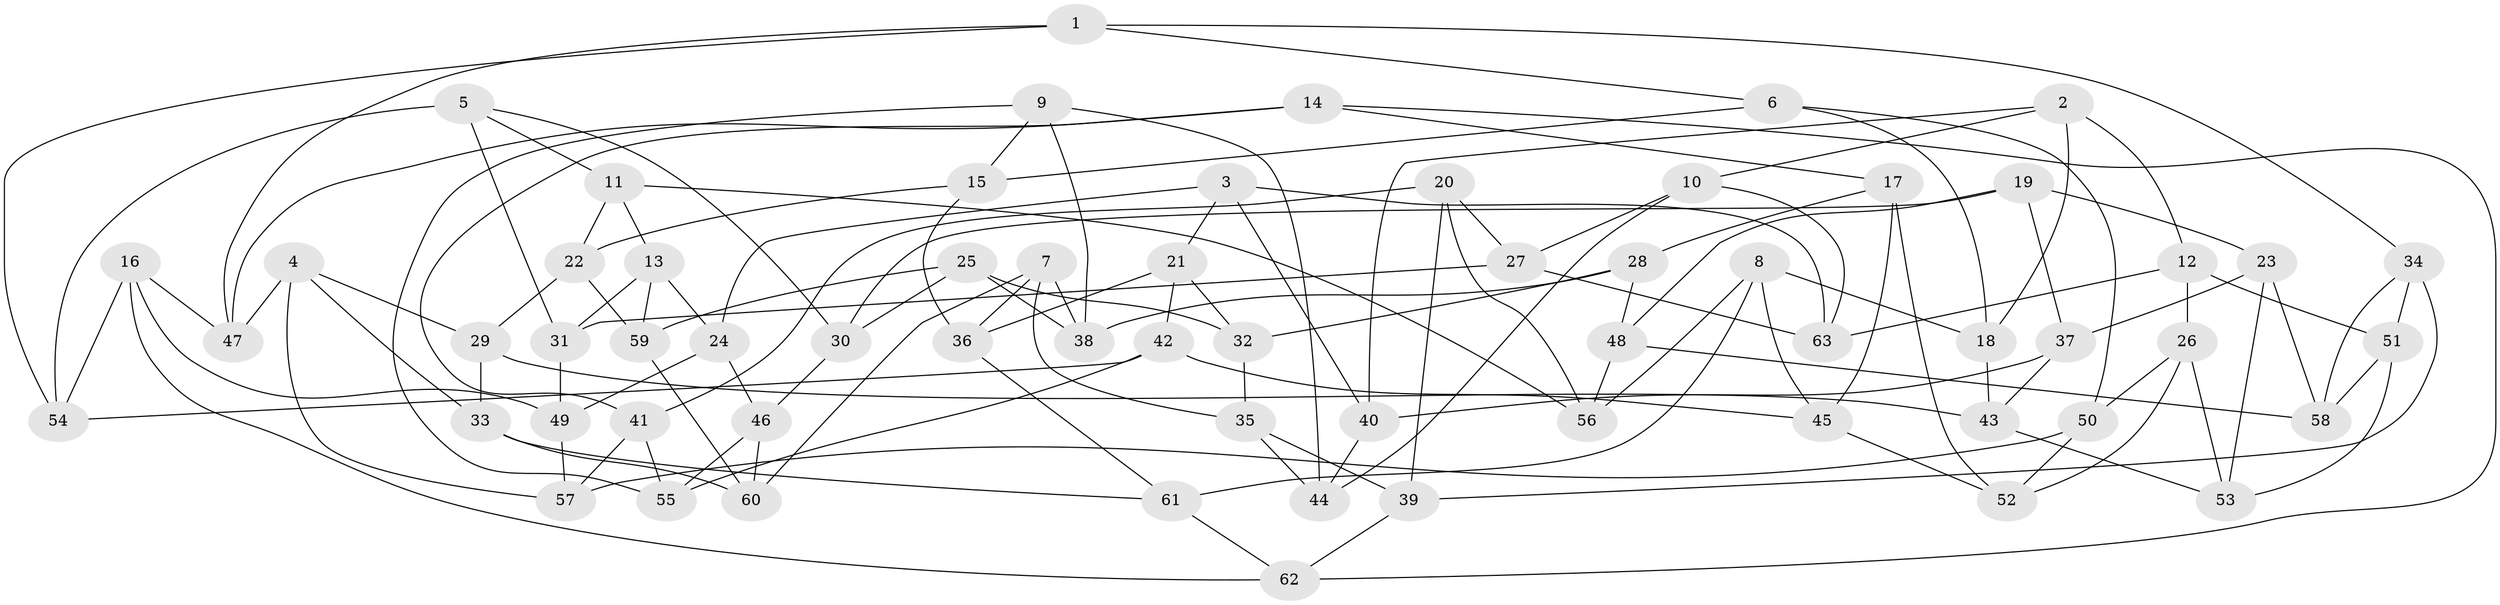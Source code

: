 // coarse degree distribution, {7: 0.2631578947368421, 6: 0.10526315789473684, 5: 0.47368421052631576, 8: 0.15789473684210525}
// Generated by graph-tools (version 1.1) at 2025/38/03/04/25 23:38:09]
// undirected, 63 vertices, 126 edges
graph export_dot {
  node [color=gray90,style=filled];
  1;
  2;
  3;
  4;
  5;
  6;
  7;
  8;
  9;
  10;
  11;
  12;
  13;
  14;
  15;
  16;
  17;
  18;
  19;
  20;
  21;
  22;
  23;
  24;
  25;
  26;
  27;
  28;
  29;
  30;
  31;
  32;
  33;
  34;
  35;
  36;
  37;
  38;
  39;
  40;
  41;
  42;
  43;
  44;
  45;
  46;
  47;
  48;
  49;
  50;
  51;
  52;
  53;
  54;
  55;
  56;
  57;
  58;
  59;
  60;
  61;
  62;
  63;
  1 -- 54;
  1 -- 47;
  1 -- 34;
  1 -- 6;
  2 -- 18;
  2 -- 12;
  2 -- 10;
  2 -- 40;
  3 -- 24;
  3 -- 21;
  3 -- 63;
  3 -- 40;
  4 -- 33;
  4 -- 57;
  4 -- 29;
  4 -- 47;
  5 -- 54;
  5 -- 31;
  5 -- 30;
  5 -- 11;
  6 -- 15;
  6 -- 50;
  6 -- 18;
  7 -- 36;
  7 -- 60;
  7 -- 38;
  7 -- 35;
  8 -- 56;
  8 -- 61;
  8 -- 18;
  8 -- 45;
  9 -- 38;
  9 -- 44;
  9 -- 55;
  9 -- 15;
  10 -- 44;
  10 -- 63;
  10 -- 27;
  11 -- 13;
  11 -- 22;
  11 -- 56;
  12 -- 51;
  12 -- 63;
  12 -- 26;
  13 -- 59;
  13 -- 31;
  13 -- 24;
  14 -- 47;
  14 -- 41;
  14 -- 17;
  14 -- 62;
  15 -- 36;
  15 -- 22;
  16 -- 54;
  16 -- 49;
  16 -- 62;
  16 -- 47;
  17 -- 45;
  17 -- 28;
  17 -- 52;
  18 -- 43;
  19 -- 37;
  19 -- 48;
  19 -- 30;
  19 -- 23;
  20 -- 39;
  20 -- 27;
  20 -- 41;
  20 -- 56;
  21 -- 42;
  21 -- 36;
  21 -- 32;
  22 -- 29;
  22 -- 59;
  23 -- 53;
  23 -- 37;
  23 -- 58;
  24 -- 46;
  24 -- 49;
  25 -- 30;
  25 -- 38;
  25 -- 59;
  25 -- 32;
  26 -- 50;
  26 -- 53;
  26 -- 52;
  27 -- 31;
  27 -- 63;
  28 -- 38;
  28 -- 32;
  28 -- 48;
  29 -- 33;
  29 -- 43;
  30 -- 46;
  31 -- 49;
  32 -- 35;
  33 -- 61;
  33 -- 60;
  34 -- 39;
  34 -- 58;
  34 -- 51;
  35 -- 44;
  35 -- 39;
  36 -- 61;
  37 -- 40;
  37 -- 43;
  39 -- 62;
  40 -- 44;
  41 -- 55;
  41 -- 57;
  42 -- 54;
  42 -- 45;
  42 -- 55;
  43 -- 53;
  45 -- 52;
  46 -- 55;
  46 -- 60;
  48 -- 58;
  48 -- 56;
  49 -- 57;
  50 -- 57;
  50 -- 52;
  51 -- 58;
  51 -- 53;
  59 -- 60;
  61 -- 62;
}
